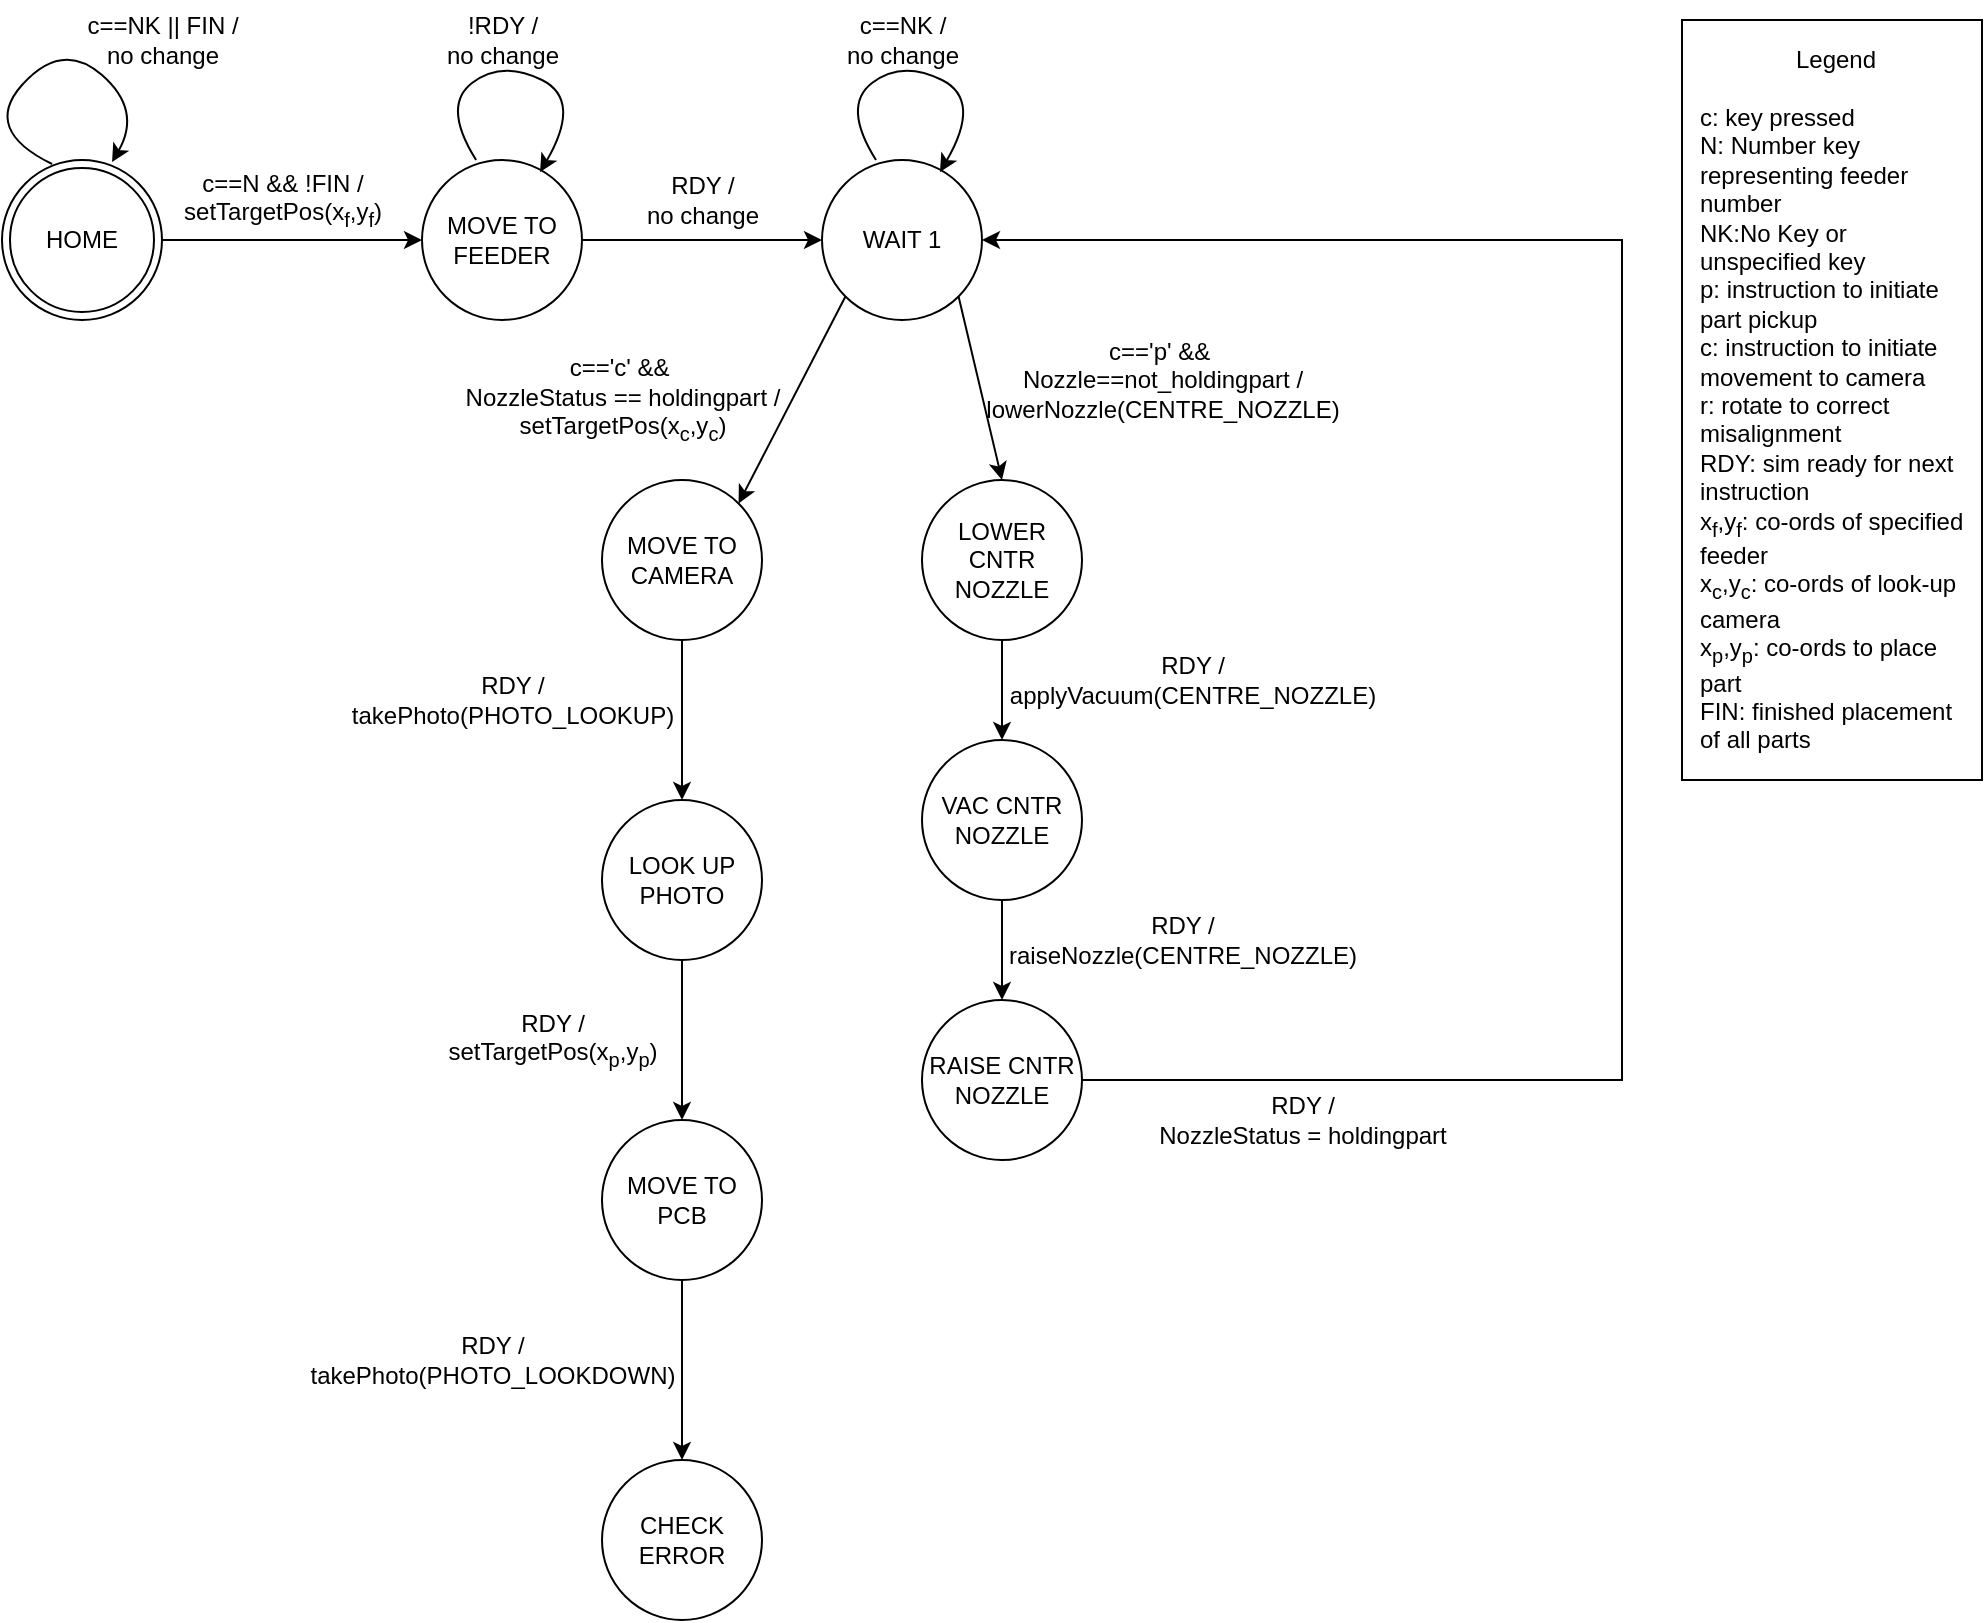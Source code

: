 <mxfile version="24.2.3" type="device">
  <diagram name="Page-1" id="pnvu6CDaHpk_YT67eaI9">
    <mxGraphModel dx="902" dy="745" grid="1" gridSize="10" guides="1" tooltips="1" connect="1" arrows="1" fold="1" page="1" pageScale="1" pageWidth="850" pageHeight="1100" math="0" shadow="0">
      <root>
        <mxCell id="0" />
        <mxCell id="1" parent="0" />
        <mxCell id="8W5O0KjvZfrwKbCvHRpx-1" value="HOME" style="ellipse;shape=doubleEllipse;whiteSpace=wrap;html=1;aspect=fixed;fillColor=none;" vertex="1" parent="1">
          <mxGeometry x="30" y="80" width="80" height="80" as="geometry" />
        </mxCell>
        <mxCell id="8W5O0KjvZfrwKbCvHRpx-3" value="&lt;div&gt;c==NK || FIN /&lt;/div&gt;&lt;div&gt;no change&lt;br&gt;&lt;/div&gt;" style="text;html=1;align=center;verticalAlign=middle;resizable=0;points=[];autosize=1;strokeColor=none;fillColor=none;" vertex="1" parent="1">
          <mxGeometry x="60" width="100" height="40" as="geometry" />
        </mxCell>
        <mxCell id="8W5O0KjvZfrwKbCvHRpx-4" value="&lt;div&gt;c==N &amp;amp;&amp;amp; !FIN /&lt;/div&gt;&lt;div&gt;setTargetPos(x&lt;sub&gt;f&lt;/sub&gt;,y&lt;sub&gt;f&lt;/sub&gt;)&lt;br&gt;&lt;/div&gt;" style="text;html=1;align=center;verticalAlign=middle;resizable=0;points=[];autosize=1;strokeColor=none;fillColor=none;" vertex="1" parent="1">
          <mxGeometry x="110" y="80" width="120" height="40" as="geometry" />
        </mxCell>
        <mxCell id="8W5O0KjvZfrwKbCvHRpx-5" value="MOVE TO FEEDER" style="ellipse;whiteSpace=wrap;html=1;aspect=fixed;fillColor=none;" vertex="1" parent="1">
          <mxGeometry x="240" y="80" width="80" height="80" as="geometry" />
        </mxCell>
        <mxCell id="8W5O0KjvZfrwKbCvHRpx-7" value="" style="endArrow=classic;html=1;rounded=0;exitX=1;exitY=0.5;exitDx=0;exitDy=0;entryX=0;entryY=0.5;entryDx=0;entryDy=0;" edge="1" parent="1" source="8W5O0KjvZfrwKbCvHRpx-1" target="8W5O0KjvZfrwKbCvHRpx-5">
          <mxGeometry width="50" height="50" relative="1" as="geometry">
            <mxPoint x="390" y="290" as="sourcePoint" />
            <mxPoint x="440" y="240" as="targetPoint" />
          </mxGeometry>
        </mxCell>
        <mxCell id="8W5O0KjvZfrwKbCvHRpx-11" value="" style="curved=1;endArrow=classic;html=1;rounded=0;entryX=0.688;entryY=0.013;entryDx=0;entryDy=0;entryPerimeter=0;exitX=0.313;exitY=0.025;exitDx=0;exitDy=0;exitPerimeter=0;" edge="1" parent="1" source="8W5O0KjvZfrwKbCvHRpx-1" target="8W5O0KjvZfrwKbCvHRpx-1">
          <mxGeometry width="50" height="50" relative="1" as="geometry">
            <mxPoint x="50" y="85" as="sourcePoint" />
            <mxPoint x="80" y="85" as="targetPoint" />
            <Array as="points">
              <mxPoint x="20" y="65" />
              <mxPoint x="60" y="20" />
              <mxPoint x="100" y="55" />
            </Array>
          </mxGeometry>
        </mxCell>
        <mxCell id="8W5O0KjvZfrwKbCvHRpx-13" value="" style="curved=1;endArrow=classic;html=1;rounded=0;entryX=0.738;entryY=0.075;entryDx=0;entryDy=0;entryPerimeter=0;exitX=0.338;exitY=0;exitDx=0;exitDy=0;exitPerimeter=0;" edge="1" parent="1" source="8W5O0KjvZfrwKbCvHRpx-5" target="8W5O0KjvZfrwKbCvHRpx-5">
          <mxGeometry width="50" height="50" relative="1" as="geometry">
            <mxPoint x="265" y="77" as="sourcePoint" />
            <mxPoint x="295" y="69" as="targetPoint" />
            <Array as="points">
              <mxPoint x="250" y="53" />
              <mxPoint x="280" y="30" />
              <mxPoint x="320" y="50" />
            </Array>
          </mxGeometry>
        </mxCell>
        <mxCell id="8W5O0KjvZfrwKbCvHRpx-14" value="&lt;div&gt;!RDY / &lt;br&gt;&lt;/div&gt;&lt;div&gt;no change&lt;/div&gt;" style="text;html=1;align=center;verticalAlign=middle;resizable=0;points=[];autosize=1;strokeColor=none;fillColor=none;" vertex="1" parent="1">
          <mxGeometry x="240" width="80" height="40" as="geometry" />
        </mxCell>
        <mxCell id="8W5O0KjvZfrwKbCvHRpx-15" value="WAIT 1" style="ellipse;whiteSpace=wrap;html=1;aspect=fixed;fillColor=none;" vertex="1" parent="1">
          <mxGeometry x="440" y="80" width="80" height="80" as="geometry" />
        </mxCell>
        <mxCell id="8W5O0KjvZfrwKbCvHRpx-16" value="" style="endArrow=classic;html=1;rounded=0;exitX=1;exitY=0.5;exitDx=0;exitDy=0;entryX=0;entryY=0.5;entryDx=0;entryDy=0;" edge="1" parent="1" source="8W5O0KjvZfrwKbCvHRpx-5" target="8W5O0KjvZfrwKbCvHRpx-15">
          <mxGeometry width="50" height="50" relative="1" as="geometry">
            <mxPoint x="390" y="290" as="sourcePoint" />
            <mxPoint x="440" y="240" as="targetPoint" />
          </mxGeometry>
        </mxCell>
        <mxCell id="8W5O0KjvZfrwKbCvHRpx-17" value="&lt;div&gt;RDY / &lt;br&gt;&lt;/div&gt;&lt;div&gt;no change&lt;/div&gt;" style="text;html=1;align=center;verticalAlign=middle;resizable=0;points=[];autosize=1;strokeColor=none;fillColor=none;" vertex="1" parent="1">
          <mxGeometry x="340" y="80" width="80" height="40" as="geometry" />
        </mxCell>
        <mxCell id="8W5O0KjvZfrwKbCvHRpx-18" value="" style="curved=1;endArrow=classic;html=1;rounded=0;entryX=0.738;entryY=0.075;entryDx=0;entryDy=0;entryPerimeter=0;exitX=0.338;exitY=0;exitDx=0;exitDy=0;exitPerimeter=0;" edge="1" parent="1">
          <mxGeometry width="50" height="50" relative="1" as="geometry">
            <mxPoint x="467" y="80" as="sourcePoint" />
            <mxPoint x="499" y="86" as="targetPoint" />
            <Array as="points">
              <mxPoint x="450" y="53" />
              <mxPoint x="480" y="30" />
              <mxPoint x="520" y="50" />
            </Array>
          </mxGeometry>
        </mxCell>
        <mxCell id="8W5O0KjvZfrwKbCvHRpx-19" value="&lt;div&gt;c==NK /&lt;br&gt;&lt;/div&gt;&lt;div&gt;no change&lt;br&gt;&lt;/div&gt;" style="text;html=1;align=center;verticalAlign=middle;resizable=0;points=[];autosize=1;strokeColor=none;fillColor=none;" vertex="1" parent="1">
          <mxGeometry x="440" width="80" height="40" as="geometry" />
        </mxCell>
        <mxCell id="8W5O0KjvZfrwKbCvHRpx-36" value="&lt;div&gt;Legend&lt;/div&gt;&lt;div&gt;&lt;br&gt;&lt;/div&gt;&lt;div align=&quot;left&quot;&gt;c: key pressed&lt;/div&gt;&lt;div align=&quot;left&quot;&gt;N: Number key representing feeder number&lt;/div&gt;&lt;div align=&quot;left&quot;&gt;NK:No Key or unspecified key&lt;/div&gt;&lt;div align=&quot;left&quot;&gt;p: instruction to initiate part pickup&lt;/div&gt;&lt;div align=&quot;left&quot;&gt;c: instruction to initiate movement to camera&lt;/div&gt;&lt;div align=&quot;left&quot;&gt;r: rotate to correct misalignment&lt;br&gt;&lt;/div&gt;&lt;div align=&quot;left&quot;&gt;RDY: sim ready for next instruction&lt;/div&gt;&lt;div align=&quot;left&quot;&gt;x&lt;sub&gt;f&lt;/sub&gt;,y&lt;sub&gt;f&lt;/sub&gt;: co-ords of specified feeder&lt;/div&gt;&lt;div align=&quot;left&quot;&gt;x&lt;sub&gt;c&lt;/sub&gt;,y&lt;sub&gt;c&lt;/sub&gt;: co-ords of look-up camera&lt;/div&gt;&lt;div align=&quot;left&quot;&gt;x&lt;sub&gt;p&lt;/sub&gt;,y&lt;sub&gt;p&lt;/sub&gt;: co-ords to place part&lt;/div&gt;&lt;div align=&quot;left&quot;&gt;FIN: finished placement of all parts&lt;br&gt;&lt;/div&gt;" style="rounded=0;whiteSpace=wrap;html=1;fillColor=none;perimeterSpacing=0;spacingRight=4;spacingLeft=8;" vertex="1" parent="1">
          <mxGeometry x="870" y="10" width="150" height="380" as="geometry" />
        </mxCell>
        <mxCell id="8W5O0KjvZfrwKbCvHRpx-37" value="LOWER CNTR NOZZLE" style="ellipse;whiteSpace=wrap;html=1;aspect=fixed;fillColor=none;" vertex="1" parent="1">
          <mxGeometry x="490" y="240" width="80" height="80" as="geometry" />
        </mxCell>
        <mxCell id="8W5O0KjvZfrwKbCvHRpx-38" value="" style="endArrow=classic;html=1;rounded=0;exitX=1;exitY=1;exitDx=0;exitDy=0;entryX=0.5;entryY=0;entryDx=0;entryDy=0;" edge="1" parent="1" source="8W5O0KjvZfrwKbCvHRpx-15" target="8W5O0KjvZfrwKbCvHRpx-37">
          <mxGeometry width="50" height="50" relative="1" as="geometry">
            <mxPoint x="410" y="290" as="sourcePoint" />
            <mxPoint x="460" y="240" as="targetPoint" />
          </mxGeometry>
        </mxCell>
        <mxCell id="8W5O0KjvZfrwKbCvHRpx-39" value="&lt;div align=&quot;center&quot;&gt;c==&#39;p&#39; &amp;amp;&amp;amp;&amp;nbsp;&lt;/div&gt;&lt;div align=&quot;center&quot;&gt;Nozzle==not_holdingpart /&lt;/div&gt;&lt;div align=&quot;center&quot;&gt;lowerNozzle(CENTRE_NOZZLE)&lt;br&gt;&lt;/div&gt;" style="text;html=1;align=center;verticalAlign=middle;resizable=0;points=[];autosize=1;strokeColor=none;fillColor=none;" vertex="1" parent="1">
          <mxGeometry x="510" y="160" width="200" height="60" as="geometry" />
        </mxCell>
        <mxCell id="8W5O0KjvZfrwKbCvHRpx-40" value="VAC CNTR NOZZLE" style="ellipse;whiteSpace=wrap;html=1;aspect=fixed;fillColor=none;" vertex="1" parent="1">
          <mxGeometry x="490" y="370" width="80" height="80" as="geometry" />
        </mxCell>
        <mxCell id="8W5O0KjvZfrwKbCvHRpx-41" value="" style="endArrow=classic;html=1;rounded=0;exitX=0.5;exitY=1;exitDx=0;exitDy=0;entryX=0.5;entryY=0;entryDx=0;entryDy=0;" edge="1" parent="1" source="8W5O0KjvZfrwKbCvHRpx-37" target="8W5O0KjvZfrwKbCvHRpx-40">
          <mxGeometry width="50" height="50" relative="1" as="geometry">
            <mxPoint x="410" y="290" as="sourcePoint" />
            <mxPoint x="460" y="240" as="targetPoint" />
          </mxGeometry>
        </mxCell>
        <mxCell id="8W5O0KjvZfrwKbCvHRpx-42" value="&lt;div&gt;RDY /&lt;/div&gt;&lt;div&gt;applyVacuum(CENTRE_NOZZLE)&lt;br&gt;&lt;/div&gt;" style="text;html=1;align=center;verticalAlign=middle;resizable=0;points=[];autosize=1;strokeColor=none;fillColor=none;" vertex="1" parent="1">
          <mxGeometry x="520" y="320" width="210" height="40" as="geometry" />
        </mxCell>
        <mxCell id="8W5O0KjvZfrwKbCvHRpx-47" style="edgeStyle=orthogonalEdgeStyle;rounded=0;orthogonalLoop=1;jettySize=auto;html=1;exitX=1;exitY=0.5;exitDx=0;exitDy=0;entryX=1;entryY=0.5;entryDx=0;entryDy=0;" edge="1" parent="1" source="8W5O0KjvZfrwKbCvHRpx-43" target="8W5O0KjvZfrwKbCvHRpx-15">
          <mxGeometry relative="1" as="geometry">
            <Array as="points">
              <mxPoint x="840" y="540" />
              <mxPoint x="840" y="120" />
            </Array>
          </mxGeometry>
        </mxCell>
        <mxCell id="8W5O0KjvZfrwKbCvHRpx-43" value="RAISE CNTR NOZZLE" style="ellipse;whiteSpace=wrap;html=1;aspect=fixed;fillColor=none;" vertex="1" parent="1">
          <mxGeometry x="490" y="500" width="80" height="80" as="geometry" />
        </mxCell>
        <mxCell id="8W5O0KjvZfrwKbCvHRpx-44" value="" style="endArrow=classic;html=1;rounded=0;exitX=0.5;exitY=1;exitDx=0;exitDy=0;entryX=0.5;entryY=0;entryDx=0;entryDy=0;" edge="1" parent="1" source="8W5O0KjvZfrwKbCvHRpx-40" target="8W5O0KjvZfrwKbCvHRpx-43">
          <mxGeometry width="50" height="50" relative="1" as="geometry">
            <mxPoint x="410" y="320" as="sourcePoint" />
            <mxPoint x="460" y="270" as="targetPoint" />
          </mxGeometry>
        </mxCell>
        <mxCell id="8W5O0KjvZfrwKbCvHRpx-49" value="&lt;div&gt;RDY /&lt;/div&gt;&lt;div&gt;NozzleStatus = holdingpart&lt;br&gt;&lt;/div&gt;" style="text;html=1;align=center;verticalAlign=middle;resizable=0;points=[];autosize=1;strokeColor=none;fillColor=none;" vertex="1" parent="1">
          <mxGeometry x="595" y="540" width="170" height="40" as="geometry" />
        </mxCell>
        <mxCell id="8W5O0KjvZfrwKbCvHRpx-51" value="&lt;div&gt;RDY /&lt;/div&gt;&lt;div&gt;raiseNozzle(CENTRE_NOZZLE)&lt;br&gt;&lt;/div&gt;" style="text;html=1;align=center;verticalAlign=middle;resizable=0;points=[];autosize=1;strokeColor=none;fillColor=none;" vertex="1" parent="1">
          <mxGeometry x="520" y="450" width="200" height="40" as="geometry" />
        </mxCell>
        <mxCell id="8W5O0KjvZfrwKbCvHRpx-53" value="MOVE TO CAMERA" style="ellipse;whiteSpace=wrap;html=1;aspect=fixed;fillColor=none;" vertex="1" parent="1">
          <mxGeometry x="330" y="240" width="80" height="80" as="geometry" />
        </mxCell>
        <mxCell id="8W5O0KjvZfrwKbCvHRpx-54" value="&lt;div&gt;c==&#39;c&#39; &amp;amp;&amp;amp;&amp;nbsp;&lt;/div&gt;&lt;div&gt;NozzleStatus == holdingpart /&lt;/div&gt;&lt;div&gt;setTargetPos(x&lt;sub&gt;c&lt;/sub&gt;,y&lt;sub&gt;c&lt;/sub&gt;)&lt;br&gt;&lt;/div&gt;" style="text;html=1;align=center;verticalAlign=middle;resizable=0;points=[];autosize=1;strokeColor=none;fillColor=none;" vertex="1" parent="1">
          <mxGeometry x="250" y="170" width="180" height="60" as="geometry" />
        </mxCell>
        <mxCell id="8W5O0KjvZfrwKbCvHRpx-55" value="" style="endArrow=classic;html=1;rounded=0;exitX=0;exitY=1;exitDx=0;exitDy=0;entryX=1;entryY=0;entryDx=0;entryDy=0;" edge="1" parent="1" source="8W5O0KjvZfrwKbCvHRpx-15" target="8W5O0KjvZfrwKbCvHRpx-53">
          <mxGeometry width="50" height="50" relative="1" as="geometry">
            <mxPoint x="510" y="-10" as="sourcePoint" />
            <mxPoint x="560" y="-60" as="targetPoint" />
          </mxGeometry>
        </mxCell>
        <mxCell id="8W5O0KjvZfrwKbCvHRpx-56" value="" style="endArrow=classic;html=1;rounded=0;exitX=0.5;exitY=1;exitDx=0;exitDy=0;" edge="1" parent="1" source="8W5O0KjvZfrwKbCvHRpx-53" target="8W5O0KjvZfrwKbCvHRpx-57">
          <mxGeometry width="50" height="50" relative="1" as="geometry">
            <mxPoint x="440" y="80" as="sourcePoint" />
            <mxPoint x="370" y="400" as="targetPoint" />
          </mxGeometry>
        </mxCell>
        <mxCell id="8W5O0KjvZfrwKbCvHRpx-57" value="LOOK UP PHOTO" style="ellipse;whiteSpace=wrap;html=1;aspect=fixed;fillColor=none;" vertex="1" parent="1">
          <mxGeometry x="330" y="400" width="80" height="80" as="geometry" />
        </mxCell>
        <mxCell id="8W5O0KjvZfrwKbCvHRpx-59" value="&lt;div&gt;RDY / &lt;br&gt;&lt;/div&gt;&lt;div&gt;takePhoto(PHOTO_LOOKUP)&lt;br&gt;&lt;/div&gt;" style="text;html=1;align=center;verticalAlign=middle;resizable=0;points=[];autosize=1;strokeColor=none;fillColor=none;" vertex="1" parent="1">
          <mxGeometry x="190" y="330" width="190" height="40" as="geometry" />
        </mxCell>
        <mxCell id="8W5O0KjvZfrwKbCvHRpx-60" value="MOVE TO PCB" style="ellipse;whiteSpace=wrap;html=1;aspect=fixed;fillColor=none;" vertex="1" parent="1">
          <mxGeometry x="330" y="560" width="80" height="80" as="geometry" />
        </mxCell>
        <mxCell id="8W5O0KjvZfrwKbCvHRpx-61" value="" style="endArrow=classic;html=1;rounded=0;exitX=0.5;exitY=1;exitDx=0;exitDy=0;entryX=0.5;entryY=0;entryDx=0;entryDy=0;" edge="1" parent="1" source="8W5O0KjvZfrwKbCvHRpx-57" target="8W5O0KjvZfrwKbCvHRpx-60">
          <mxGeometry width="50" height="50" relative="1" as="geometry">
            <mxPoint x="520" y="290" as="sourcePoint" />
            <mxPoint x="570" y="240" as="targetPoint" />
          </mxGeometry>
        </mxCell>
        <mxCell id="8W5O0KjvZfrwKbCvHRpx-62" value="&lt;div&gt;RDY /&lt;/div&gt;&lt;div&gt;setTargetPos(x&lt;sub&gt;p&lt;/sub&gt;,y&lt;sub&gt;p&lt;/sub&gt;) &lt;/div&gt;" style="text;html=1;align=center;verticalAlign=middle;resizable=0;points=[];autosize=1;strokeColor=none;fillColor=none;" vertex="1" parent="1">
          <mxGeometry x="240" y="500" width="130" height="40" as="geometry" />
        </mxCell>
        <mxCell id="8W5O0KjvZfrwKbCvHRpx-63" value="CHECK ERROR" style="ellipse;whiteSpace=wrap;html=1;aspect=fixed;fillColor=none;" vertex="1" parent="1">
          <mxGeometry x="330" y="730" width="80" height="80" as="geometry" />
        </mxCell>
        <mxCell id="8W5O0KjvZfrwKbCvHRpx-64" value="" style="endArrow=classic;html=1;rounded=0;exitX=0.5;exitY=1;exitDx=0;exitDy=0;entryX=0.5;entryY=0;entryDx=0;entryDy=0;" edge="1" parent="1" source="8W5O0KjvZfrwKbCvHRpx-60" target="8W5O0KjvZfrwKbCvHRpx-63">
          <mxGeometry width="50" height="50" relative="1" as="geometry">
            <mxPoint x="550" y="440" as="sourcePoint" />
            <mxPoint x="600" y="390" as="targetPoint" />
          </mxGeometry>
        </mxCell>
        <mxCell id="8W5O0KjvZfrwKbCvHRpx-65" value="&lt;div&gt;RDY /&lt;/div&gt;&lt;div&gt;takePhoto(PHOTO_LOOKDOWN)&lt;br&gt;&lt;/div&gt;" style="text;html=1;align=center;verticalAlign=middle;resizable=0;points=[];autosize=1;strokeColor=none;fillColor=none;" vertex="1" parent="1">
          <mxGeometry x="170" y="660" width="210" height="40" as="geometry" />
        </mxCell>
      </root>
    </mxGraphModel>
  </diagram>
</mxfile>
